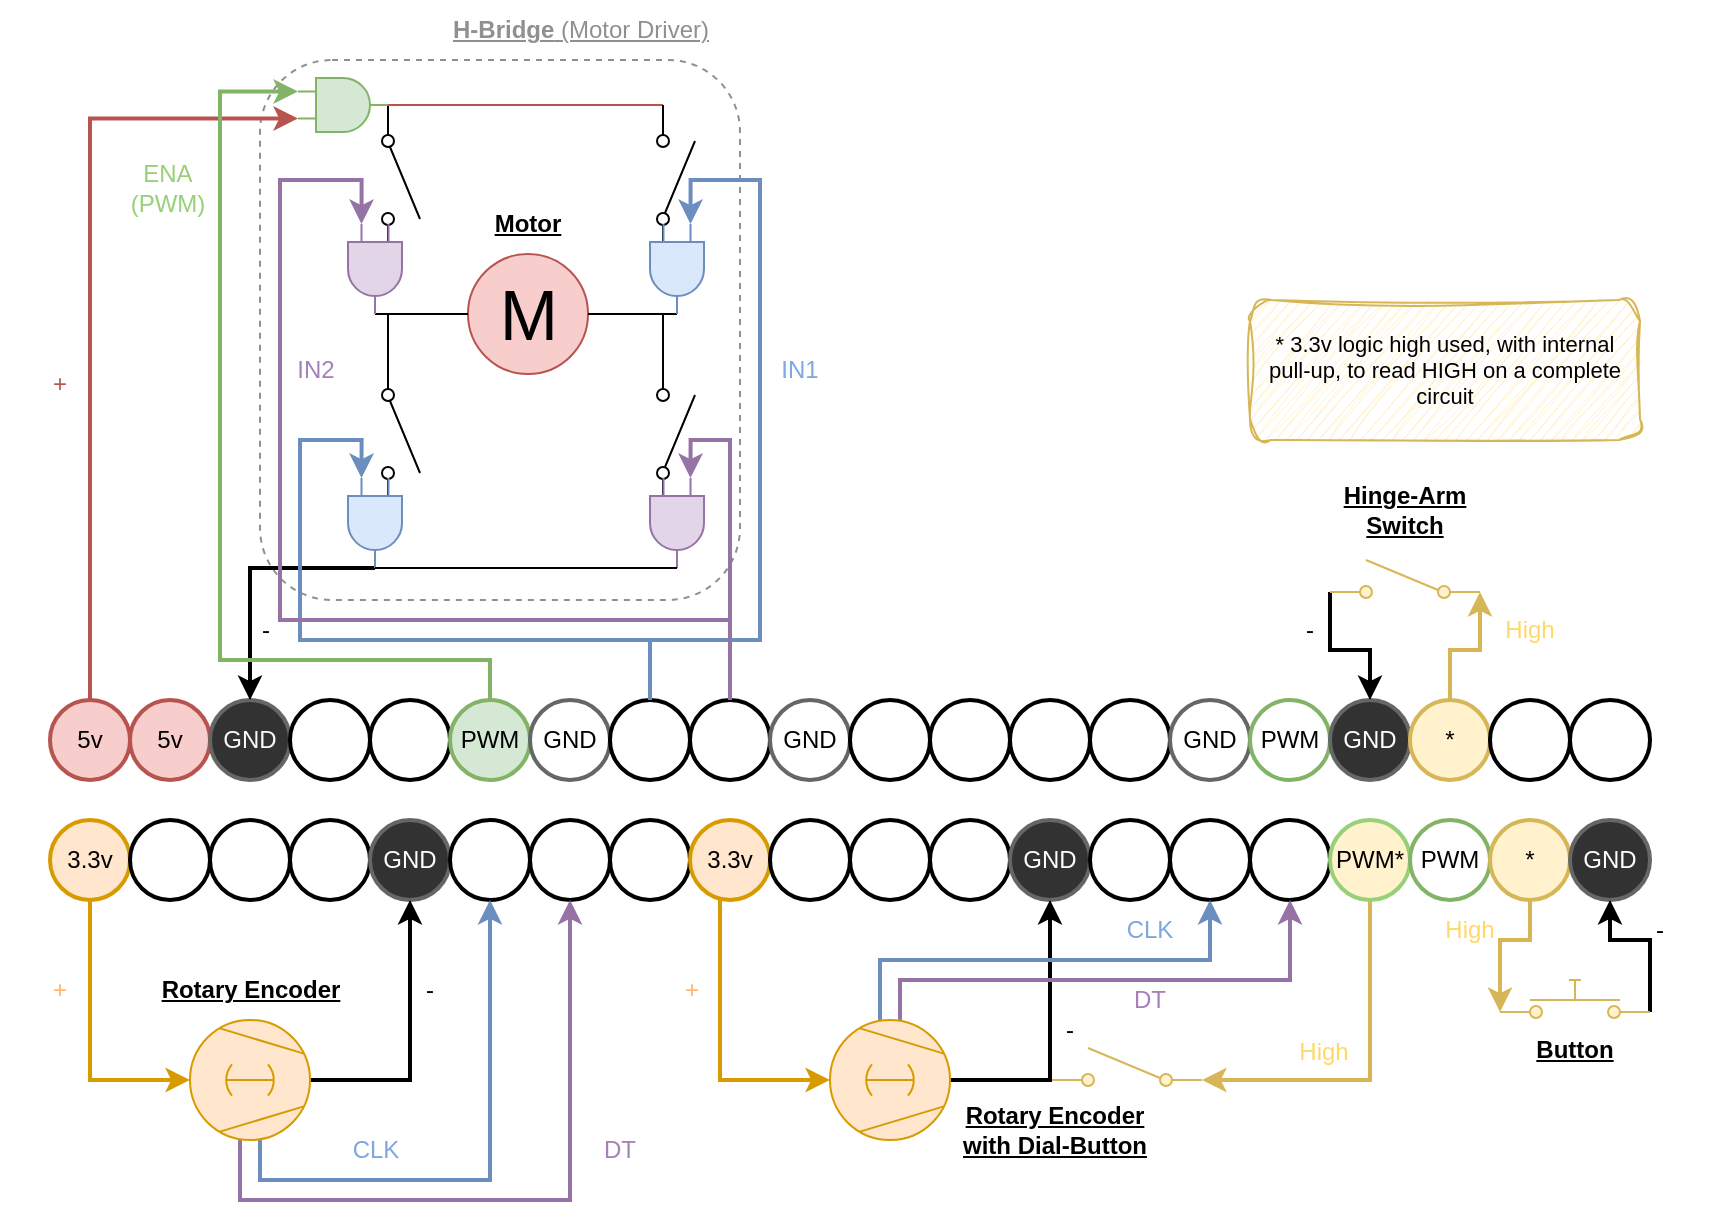 <mxfile version="26.2.14">
  <diagram name="Page-1" id="fSPhrJP2bQNqkXT_C-aF">
    <mxGraphModel dx="1678" dy="893" grid="1" gridSize="10" guides="1" tooltips="1" connect="1" arrows="1" fold="1" page="1" pageScale="1" pageWidth="850" pageHeight="1100" math="0" shadow="0">
      <root>
        <mxCell id="0" />
        <mxCell id="1" parent="0" />
        <mxCell id="KeqWKgS8gJ3fwngXlHam-51" value="" style="rounded=1;whiteSpace=wrap;html=1;fillColor=none;dashed=1;strokeColor=#909090;fontColor=#333333;" vertex="1" parent="1">
          <mxGeometry x="130" y="70" width="240" height="270" as="geometry" />
        </mxCell>
        <mxCell id="KeqWKgS8gJ3fwngXlHam-2" value="3.3v" style="ellipse;whiteSpace=wrap;html=1;aspect=fixed;fillColor=#ffe6cc;strokeColor=#d79b00;strokeWidth=2;" vertex="1" parent="1">
          <mxGeometry x="25" y="450" width="40" height="40" as="geometry" />
        </mxCell>
        <mxCell id="KeqWKgS8gJ3fwngXlHam-3" value="" style="ellipse;whiteSpace=wrap;html=1;aspect=fixed;strokeWidth=2;" vertex="1" parent="1">
          <mxGeometry x="65" y="450" width="40" height="40" as="geometry" />
        </mxCell>
        <mxCell id="KeqWKgS8gJ3fwngXlHam-4" value="" style="ellipse;whiteSpace=wrap;html=1;aspect=fixed;strokeWidth=2;" vertex="1" parent="1">
          <mxGeometry x="105" y="450" width="40" height="40" as="geometry" />
        </mxCell>
        <mxCell id="KeqWKgS8gJ3fwngXlHam-5" value="" style="ellipse;whiteSpace=wrap;html=1;aspect=fixed;strokeWidth=2;" vertex="1" parent="1">
          <mxGeometry x="145" y="450" width="40" height="40" as="geometry" />
        </mxCell>
        <mxCell id="KeqWKgS8gJ3fwngXlHam-6" value="GND" style="ellipse;whiteSpace=wrap;html=1;aspect=fixed;fillColor=#323232;fontColor=#FFFFFF;strokeColor=#666666;strokeWidth=2;" vertex="1" parent="1">
          <mxGeometry x="185" y="450" width="40" height="40" as="geometry" />
        </mxCell>
        <mxCell id="KeqWKgS8gJ3fwngXlHam-7" value="" style="ellipse;whiteSpace=wrap;html=1;aspect=fixed;strokeWidth=2;" vertex="1" parent="1">
          <mxGeometry x="225" y="450" width="40" height="40" as="geometry" />
        </mxCell>
        <mxCell id="KeqWKgS8gJ3fwngXlHam-14" value="" style="ellipse;whiteSpace=wrap;html=1;aspect=fixed;strokeWidth=2;" vertex="1" parent="1">
          <mxGeometry x="265" y="450" width="40" height="40" as="geometry" />
        </mxCell>
        <mxCell id="KeqWKgS8gJ3fwngXlHam-15" value="" style="ellipse;whiteSpace=wrap;html=1;aspect=fixed;strokeWidth=2;" vertex="1" parent="1">
          <mxGeometry x="305" y="450" width="40" height="40" as="geometry" />
        </mxCell>
        <mxCell id="KeqWKgS8gJ3fwngXlHam-16" value="3.3v" style="ellipse;whiteSpace=wrap;html=1;aspect=fixed;fillColor=#ffe6cc;strokeColor=#d79b00;strokeWidth=2;" vertex="1" parent="1">
          <mxGeometry x="345" y="450" width="40" height="40" as="geometry" />
        </mxCell>
        <mxCell id="KeqWKgS8gJ3fwngXlHam-17" value="" style="ellipse;whiteSpace=wrap;html=1;aspect=fixed;strokeWidth=2;" vertex="1" parent="1">
          <mxGeometry x="385" y="450" width="40" height="40" as="geometry" />
        </mxCell>
        <mxCell id="KeqWKgS8gJ3fwngXlHam-18" value="" style="ellipse;whiteSpace=wrap;html=1;aspect=fixed;strokeWidth=2;" vertex="1" parent="1">
          <mxGeometry x="425" y="450" width="40" height="40" as="geometry" />
        </mxCell>
        <mxCell id="KeqWKgS8gJ3fwngXlHam-19" value="" style="ellipse;whiteSpace=wrap;html=1;aspect=fixed;strokeWidth=2;" vertex="1" parent="1">
          <mxGeometry x="465" y="450" width="40" height="40" as="geometry" />
        </mxCell>
        <mxCell id="KeqWKgS8gJ3fwngXlHam-20" value="GND" style="ellipse;whiteSpace=wrap;html=1;aspect=fixed;fillColor=#323232;fontColor=#FFFFFF;strokeColor=#666666;strokeWidth=2;" vertex="1" parent="1">
          <mxGeometry x="505" y="450" width="40" height="40" as="geometry" />
        </mxCell>
        <mxCell id="KeqWKgS8gJ3fwngXlHam-21" value="" style="ellipse;whiteSpace=wrap;html=1;aspect=fixed;strokeWidth=2;" vertex="1" parent="1">
          <mxGeometry x="545" y="450" width="40" height="40" as="geometry" />
        </mxCell>
        <mxCell id="KeqWKgS8gJ3fwngXlHam-22" value="" style="ellipse;whiteSpace=wrap;html=1;aspect=fixed;strokeWidth=2;" vertex="1" parent="1">
          <mxGeometry x="585" y="450" width="40" height="40" as="geometry" />
        </mxCell>
        <mxCell id="KeqWKgS8gJ3fwngXlHam-23" value="" style="ellipse;whiteSpace=wrap;html=1;aspect=fixed;strokeWidth=2;" vertex="1" parent="1">
          <mxGeometry x="625" y="450" width="40" height="40" as="geometry" />
        </mxCell>
        <mxCell id="KeqWKgS8gJ3fwngXlHam-138" style="edgeStyle=orthogonalEdgeStyle;rounded=0;orthogonalLoop=1;jettySize=auto;html=1;entryX=1;entryY=0.8;entryDx=0;entryDy=0;fillColor=#fff2cc;strokeColor=#d6b656;strokeWidth=2;" edge="1" parent="1" source="KeqWKgS8gJ3fwngXlHam-24" target="KeqWKgS8gJ3fwngXlHam-137">
          <mxGeometry relative="1" as="geometry">
            <Array as="points">
              <mxPoint x="685" y="580" />
            </Array>
          </mxGeometry>
        </mxCell>
        <mxCell id="KeqWKgS8gJ3fwngXlHam-24" value="PWM*" style="ellipse;whiteSpace=wrap;html=1;aspect=fixed;fillColor=#fff2cc;strokeColor=#97D077;fontStyle=0;strokeWidth=2;" vertex="1" parent="1">
          <mxGeometry x="665" y="450" width="40" height="40" as="geometry" />
        </mxCell>
        <mxCell id="KeqWKgS8gJ3fwngXlHam-25" value="PWM" style="ellipse;whiteSpace=wrap;html=1;aspect=fixed;fillColor=none;strokeColor=#82b366;fontStyle=0;strokeWidth=2;" vertex="1" parent="1">
          <mxGeometry x="705" y="450" width="40" height="40" as="geometry" />
        </mxCell>
        <mxCell id="KeqWKgS8gJ3fwngXlHam-86" style="edgeStyle=orthogonalEdgeStyle;rounded=0;orthogonalLoop=1;jettySize=auto;html=1;entryX=0;entryY=0.8;entryDx=0;entryDy=0;fillColor=#fff2cc;strokeColor=#d6b656;strokeWidth=2;" edge="1" parent="1" source="KeqWKgS8gJ3fwngXlHam-26" target="KeqWKgS8gJ3fwngXlHam-85">
          <mxGeometry relative="1" as="geometry">
            <Array as="points">
              <mxPoint x="765" y="510" />
              <mxPoint x="750" y="510" />
            </Array>
          </mxGeometry>
        </mxCell>
        <mxCell id="KeqWKgS8gJ3fwngXlHam-26" value="*" style="ellipse;whiteSpace=wrap;html=1;aspect=fixed;fillColor=#fff2cc;strokeColor=#d6b656;strokeWidth=2;" vertex="1" parent="1">
          <mxGeometry x="745" y="450" width="40" height="40" as="geometry" />
        </mxCell>
        <mxCell id="KeqWKgS8gJ3fwngXlHam-27" value="GND" style="ellipse;whiteSpace=wrap;html=1;aspect=fixed;fillColor=#323232;fontColor=#FFFFFF;strokeColor=#666666;strokeWidth=2;" vertex="1" parent="1">
          <mxGeometry x="785" y="450" width="40" height="40" as="geometry" />
        </mxCell>
        <mxCell id="KeqWKgS8gJ3fwngXlHam-28" value="5v" style="ellipse;whiteSpace=wrap;html=1;aspect=fixed;fillColor=#f8cecc;strokeColor=#b85450;strokeWidth=2;" vertex="1" parent="1">
          <mxGeometry x="25" y="390" width="40" height="40" as="geometry" />
        </mxCell>
        <mxCell id="KeqWKgS8gJ3fwngXlHam-29" value="5v" style="ellipse;whiteSpace=wrap;html=1;aspect=fixed;fillColor=#f8cecc;strokeColor=#b85450;strokeWidth=2;" vertex="1" parent="1">
          <mxGeometry x="65" y="390" width="40" height="40" as="geometry" />
        </mxCell>
        <mxCell id="KeqWKgS8gJ3fwngXlHam-30" value="GND" style="ellipse;whiteSpace=wrap;html=1;aspect=fixed;fillColor=#323232;fontColor=#F9F9F9;strokeColor=#666666;strokeWidth=2;" vertex="1" parent="1">
          <mxGeometry x="105" y="390" width="40" height="40" as="geometry" />
        </mxCell>
        <mxCell id="KeqWKgS8gJ3fwngXlHam-31" value="" style="ellipse;whiteSpace=wrap;html=1;aspect=fixed;strokeWidth=2;" vertex="1" parent="1">
          <mxGeometry x="145" y="390" width="40" height="40" as="geometry" />
        </mxCell>
        <mxCell id="KeqWKgS8gJ3fwngXlHam-32" value="" style="ellipse;whiteSpace=wrap;html=1;aspect=fixed;strokeWidth=2;" vertex="1" parent="1">
          <mxGeometry x="185" y="390" width="40" height="40" as="geometry" />
        </mxCell>
        <mxCell id="KeqWKgS8gJ3fwngXlHam-33" value="PWM" style="ellipse;whiteSpace=wrap;html=1;aspect=fixed;fillColor=#d5e8d4;strokeColor=#82b366;strokeWidth=2;" vertex="1" parent="1">
          <mxGeometry x="225" y="390" width="40" height="40" as="geometry" />
        </mxCell>
        <mxCell id="KeqWKgS8gJ3fwngXlHam-34" value="GND" style="ellipse;whiteSpace=wrap;html=1;aspect=fixed;fillColor=none;fontColor=default;strokeColor=#666666;strokeWidth=2;" vertex="1" parent="1">
          <mxGeometry x="265" y="390" width="40" height="40" as="geometry" />
        </mxCell>
        <mxCell id="KeqWKgS8gJ3fwngXlHam-35" value="" style="ellipse;whiteSpace=wrap;html=1;aspect=fixed;strokeWidth=2;" vertex="1" parent="1">
          <mxGeometry x="305" y="390" width="40" height="40" as="geometry" />
        </mxCell>
        <mxCell id="KeqWKgS8gJ3fwngXlHam-36" value="" style="ellipse;whiteSpace=wrap;html=1;aspect=fixed;strokeWidth=2;" vertex="1" parent="1">
          <mxGeometry x="345" y="390" width="40" height="40" as="geometry" />
        </mxCell>
        <mxCell id="KeqWKgS8gJ3fwngXlHam-37" value="GND" style="ellipse;whiteSpace=wrap;html=1;aspect=fixed;fillColor=none;fontColor=default;strokeColor=#666666;strokeWidth=2;" vertex="1" parent="1">
          <mxGeometry x="385" y="390" width="40" height="40" as="geometry" />
        </mxCell>
        <mxCell id="KeqWKgS8gJ3fwngXlHam-38" value="" style="ellipse;whiteSpace=wrap;html=1;aspect=fixed;strokeWidth=2;" vertex="1" parent="1">
          <mxGeometry x="425" y="390" width="40" height="40" as="geometry" />
        </mxCell>
        <mxCell id="KeqWKgS8gJ3fwngXlHam-39" value="" style="ellipse;whiteSpace=wrap;html=1;aspect=fixed;strokeWidth=2;" vertex="1" parent="1">
          <mxGeometry x="465" y="390" width="40" height="40" as="geometry" />
        </mxCell>
        <mxCell id="KeqWKgS8gJ3fwngXlHam-40" value="" style="ellipse;whiteSpace=wrap;html=1;aspect=fixed;strokeWidth=2;" vertex="1" parent="1">
          <mxGeometry x="505" y="390" width="40" height="40" as="geometry" />
        </mxCell>
        <mxCell id="KeqWKgS8gJ3fwngXlHam-41" value="" style="ellipse;whiteSpace=wrap;html=1;aspect=fixed;strokeWidth=2;" vertex="1" parent="1">
          <mxGeometry x="545" y="390" width="40" height="40" as="geometry" />
        </mxCell>
        <mxCell id="KeqWKgS8gJ3fwngXlHam-42" value="GND" style="ellipse;whiteSpace=wrap;html=1;aspect=fixed;fillColor=none;fontColor=default;strokeColor=#666666;strokeWidth=2;" vertex="1" parent="1">
          <mxGeometry x="585" y="390" width="40" height="40" as="geometry" />
        </mxCell>
        <mxCell id="KeqWKgS8gJ3fwngXlHam-43" value="PWM" style="ellipse;whiteSpace=wrap;html=1;aspect=fixed;fillColor=none;strokeColor=#82b366;fontStyle=0;strokeWidth=2;" vertex="1" parent="1">
          <mxGeometry x="625" y="390" width="40" height="40" as="geometry" />
        </mxCell>
        <mxCell id="KeqWKgS8gJ3fwngXlHam-44" value="GND" style="ellipse;whiteSpace=wrap;html=1;aspect=fixed;fillColor=#323232;fontColor=#FFFFFF;strokeColor=#666666;strokeWidth=2;" vertex="1" parent="1">
          <mxGeometry x="665" y="390" width="40" height="40" as="geometry" />
        </mxCell>
        <mxCell id="KeqWKgS8gJ3fwngXlHam-90" style="edgeStyle=orthogonalEdgeStyle;rounded=0;orthogonalLoop=1;jettySize=auto;html=1;entryX=1;entryY=0.8;entryDx=0;entryDy=0;fillColor=#fff2cc;strokeColor=#d6b656;strokeWidth=2;" edge="1" parent="1" source="KeqWKgS8gJ3fwngXlHam-45" target="KeqWKgS8gJ3fwngXlHam-89">
          <mxGeometry relative="1" as="geometry">
            <Array as="points">
              <mxPoint x="725" y="365" />
              <mxPoint x="740" y="365" />
            </Array>
          </mxGeometry>
        </mxCell>
        <mxCell id="KeqWKgS8gJ3fwngXlHam-45" value="*" style="ellipse;whiteSpace=wrap;html=1;aspect=fixed;fillColor=#fff2cc;strokeColor=#d6b656;strokeWidth=2;" vertex="1" parent="1">
          <mxGeometry x="705" y="390" width="40" height="40" as="geometry" />
        </mxCell>
        <mxCell id="KeqWKgS8gJ3fwngXlHam-46" value="" style="ellipse;whiteSpace=wrap;html=1;aspect=fixed;strokeWidth=2;" vertex="1" parent="1">
          <mxGeometry x="745" y="390" width="40" height="40" as="geometry" />
        </mxCell>
        <mxCell id="KeqWKgS8gJ3fwngXlHam-47" value="" style="ellipse;whiteSpace=wrap;html=1;aspect=fixed;strokeWidth=2;" vertex="1" parent="1">
          <mxGeometry x="785" y="390" width="40" height="40" as="geometry" />
        </mxCell>
        <mxCell id="KeqWKgS8gJ3fwngXlHam-48" value="M" style="verticalLabelPosition=middle;shadow=0;dashed=0;align=center;html=1;verticalAlign=middle;strokeWidth=1;shape=ellipse;aspect=fixed;fontSize=35;fillColor=#f8cecc;strokeColor=#b85450;" vertex="1" parent="1">
          <mxGeometry x="234" y="167" width="60" height="60" as="geometry" />
        </mxCell>
        <mxCell id="KeqWKgS8gJ3fwngXlHam-93" style="edgeStyle=orthogonalEdgeStyle;rounded=0;orthogonalLoop=1;jettySize=auto;html=1;entryX=0.5;entryY=1;entryDx=0;entryDy=0;strokeWidth=2;" edge="1" parent="1" source="KeqWKgS8gJ3fwngXlHam-49" target="KeqWKgS8gJ3fwngXlHam-6">
          <mxGeometry relative="1" as="geometry">
            <Array as="points">
              <mxPoint x="205" y="580" />
            </Array>
          </mxGeometry>
        </mxCell>
        <mxCell id="KeqWKgS8gJ3fwngXlHam-103" style="edgeStyle=orthogonalEdgeStyle;rounded=0;orthogonalLoop=1;jettySize=auto;html=1;entryX=0.5;entryY=1;entryDx=0;entryDy=0;strokeWidth=2;fillColor=#dae8fc;strokeColor=#6c8ebf;" edge="1" parent="1" source="KeqWKgS8gJ3fwngXlHam-49" target="KeqWKgS8gJ3fwngXlHam-7">
          <mxGeometry relative="1" as="geometry">
            <Array as="points">
              <mxPoint x="130" y="630" />
              <mxPoint x="245" y="630" />
            </Array>
          </mxGeometry>
        </mxCell>
        <mxCell id="KeqWKgS8gJ3fwngXlHam-104" style="edgeStyle=orthogonalEdgeStyle;rounded=0;orthogonalLoop=1;jettySize=auto;html=1;entryX=0.5;entryY=1;entryDx=0;entryDy=0;strokeWidth=2;fillColor=#e1d5e7;strokeColor=#9673a6;" edge="1" parent="1" source="KeqWKgS8gJ3fwngXlHam-49" target="KeqWKgS8gJ3fwngXlHam-14">
          <mxGeometry relative="1" as="geometry">
            <Array as="points">
              <mxPoint x="120" y="640" />
              <mxPoint x="285" y="640" />
            </Array>
          </mxGeometry>
        </mxCell>
        <mxCell id="KeqWKgS8gJ3fwngXlHam-49" value="" style="shape=mxgraph.pid.compressors_-_iso.compressor_(rotary);html=1;pointerEvents=1;align=center;verticalLabelPosition=bottom;verticalAlign=top;dashed=0;aspect=fixed;fillColor=#ffe6cc;strokeColor=#d79b00;" vertex="1" parent="1">
          <mxGeometry x="95" y="550" width="60" height="60" as="geometry" />
        </mxCell>
        <mxCell id="KeqWKgS8gJ3fwngXlHam-95" style="edgeStyle=orthogonalEdgeStyle;rounded=0;orthogonalLoop=1;jettySize=auto;html=1;entryX=0.5;entryY=1;entryDx=0;entryDy=0;strokeWidth=2;" edge="1" parent="1" source="KeqWKgS8gJ3fwngXlHam-50" target="KeqWKgS8gJ3fwngXlHam-20">
          <mxGeometry relative="1" as="geometry" />
        </mxCell>
        <mxCell id="KeqWKgS8gJ3fwngXlHam-101" style="edgeStyle=orthogonalEdgeStyle;rounded=0;orthogonalLoop=1;jettySize=auto;html=1;entryX=0.5;entryY=1;entryDx=0;entryDy=0;strokeWidth=2;fillColor=#e1d5e7;strokeColor=#9673a6;" edge="1" parent="1" source="KeqWKgS8gJ3fwngXlHam-50" target="KeqWKgS8gJ3fwngXlHam-23">
          <mxGeometry relative="1" as="geometry">
            <Array as="points">
              <mxPoint x="450" y="530" />
              <mxPoint x="645" y="530" />
            </Array>
          </mxGeometry>
        </mxCell>
        <mxCell id="KeqWKgS8gJ3fwngXlHam-102" style="edgeStyle=orthogonalEdgeStyle;rounded=0;orthogonalLoop=1;jettySize=auto;html=1;entryX=0.5;entryY=1;entryDx=0;entryDy=0;strokeWidth=2;fillColor=#dae8fc;strokeColor=#6c8ebf;" edge="1" parent="1" source="KeqWKgS8gJ3fwngXlHam-50" target="KeqWKgS8gJ3fwngXlHam-22">
          <mxGeometry relative="1" as="geometry">
            <Array as="points">
              <mxPoint x="440" y="520" />
              <mxPoint x="605" y="520" />
            </Array>
          </mxGeometry>
        </mxCell>
        <mxCell id="KeqWKgS8gJ3fwngXlHam-50" value="" style="shape=mxgraph.pid.compressors_-_iso.compressor_(rotary);html=1;pointerEvents=1;align=center;verticalLabelPosition=bottom;verticalAlign=top;dashed=0;aspect=fixed;fillColor=#ffe6cc;strokeColor=#d79b00;" vertex="1" parent="1">
          <mxGeometry x="415" y="550" width="60" height="60" as="geometry" />
        </mxCell>
        <mxCell id="KeqWKgS8gJ3fwngXlHam-52" value="" style="html=1;shape=mxgraph.electrical.electro-mechanical.singleSwitch;aspect=fixed;elSwitchState=off;rotation=90;" vertex="1" parent="1">
          <mxGeometry x="162.5" y="120" width="75" height="20" as="geometry" />
        </mxCell>
        <mxCell id="KeqWKgS8gJ3fwngXlHam-53" value="" style="html=1;shape=mxgraph.electrical.electro-mechanical.singleSwitch;aspect=fixed;elSwitchState=off;rotation=90;" vertex="1" parent="1">
          <mxGeometry x="162.5" y="247" width="75" height="20" as="geometry" />
        </mxCell>
        <mxCell id="KeqWKgS8gJ3fwngXlHam-68" style="rounded=0;orthogonalLoop=1;jettySize=auto;html=1;exitX=0;exitY=0.8;exitDx=0;exitDy=0;entryX=0;entryY=0.8;entryDx=0;entryDy=0;endArrow=none;startFill=0;fillColor=#f8cecc;strokeColor=#b85450;" edge="1" parent="1" source="KeqWKgS8gJ3fwngXlHam-56" target="KeqWKgS8gJ3fwngXlHam-52">
          <mxGeometry relative="1" as="geometry" />
        </mxCell>
        <mxCell id="KeqWKgS8gJ3fwngXlHam-56" value="" style="html=1;shape=mxgraph.electrical.electro-mechanical.singleSwitch;aspect=fixed;elSwitchState=off;rotation=90;flipH=1;" vertex="1" parent="1">
          <mxGeometry x="300" y="120" width="75" height="20" as="geometry" />
        </mxCell>
        <mxCell id="KeqWKgS8gJ3fwngXlHam-57" value="" style="html=1;shape=mxgraph.electrical.electro-mechanical.singleSwitch;aspect=fixed;elSwitchState=off;rotation=90;flipH=1;" vertex="1" parent="1">
          <mxGeometry x="300" y="247" width="75" height="20" as="geometry" />
        </mxCell>
        <mxCell id="KeqWKgS8gJ3fwngXlHam-69" style="rounded=0;orthogonalLoop=1;jettySize=auto;html=1;exitX=1;exitY=0.5;exitDx=0;exitDy=0;exitPerimeter=0;entryX=0;entryY=0.5;entryDx=0;entryDy=0;endArrow=none;startFill=0;" edge="1" parent="1" source="KeqWKgS8gJ3fwngXlHam-62" target="KeqWKgS8gJ3fwngXlHam-48">
          <mxGeometry relative="1" as="geometry" />
        </mxCell>
        <mxCell id="KeqWKgS8gJ3fwngXlHam-71" style="edgeStyle=orthogonalEdgeStyle;rounded=0;orthogonalLoop=1;jettySize=auto;html=1;exitX=1;exitY=0.5;exitDx=0;exitDy=0;exitPerimeter=0;entryX=0;entryY=0.8;entryDx=0;entryDy=0;endArrow=none;startFill=0;" edge="1" parent="1" source="KeqWKgS8gJ3fwngXlHam-62" target="KeqWKgS8gJ3fwngXlHam-53">
          <mxGeometry relative="1" as="geometry" />
        </mxCell>
        <mxCell id="KeqWKgS8gJ3fwngXlHam-62" value="" style="verticalLabelPosition=bottom;shadow=0;dashed=0;align=center;html=1;verticalAlign=top;shape=mxgraph.electrical.logic_gates.logic_gate;operation=and;rotation=90;aspect=fixed;fillColor=#e1d5e7;strokeColor=#9673a6;" vertex="1" parent="1">
          <mxGeometry x="165" y="161" width="45" height="27" as="geometry" />
        </mxCell>
        <mxCell id="KeqWKgS8gJ3fwngXlHam-124" style="edgeStyle=orthogonalEdgeStyle;rounded=0;orthogonalLoop=1;jettySize=auto;html=1;exitX=1;exitY=0.5;exitDx=0;exitDy=0;exitPerimeter=0;entryX=0.5;entryY=0;entryDx=0;entryDy=0;strokeWidth=2;" edge="1" parent="1" source="KeqWKgS8gJ3fwngXlHam-63" target="KeqWKgS8gJ3fwngXlHam-30">
          <mxGeometry relative="1" as="geometry">
            <Array as="points">
              <mxPoint x="125" y="324" />
            </Array>
          </mxGeometry>
        </mxCell>
        <mxCell id="KeqWKgS8gJ3fwngXlHam-63" value="" style="verticalLabelPosition=bottom;shadow=0;dashed=0;align=center;html=1;verticalAlign=top;shape=mxgraph.electrical.logic_gates.logic_gate;operation=and;rotation=90;aspect=fixed;fillColor=#dae8fc;strokeColor=#6c8ebf;" vertex="1" parent="1">
          <mxGeometry x="165" y="288" width="45" height="27" as="geometry" />
        </mxCell>
        <mxCell id="KeqWKgS8gJ3fwngXlHam-70" style="rounded=0;orthogonalLoop=1;jettySize=auto;html=1;exitX=1;exitY=0.5;exitDx=0;exitDy=0;exitPerimeter=0;entryX=1;entryY=0.5;entryDx=0;entryDy=0;endArrow=none;startFill=0;" edge="1" parent="1" source="KeqWKgS8gJ3fwngXlHam-65" target="KeqWKgS8gJ3fwngXlHam-48">
          <mxGeometry relative="1" as="geometry" />
        </mxCell>
        <mxCell id="KeqWKgS8gJ3fwngXlHam-72" style="edgeStyle=orthogonalEdgeStyle;rounded=0;orthogonalLoop=1;jettySize=auto;html=1;exitX=1;exitY=0.5;exitDx=0;exitDy=0;exitPerimeter=0;entryX=0;entryY=0.8;entryDx=0;entryDy=0;endArrow=none;startFill=0;" edge="1" parent="1" source="KeqWKgS8gJ3fwngXlHam-65" target="KeqWKgS8gJ3fwngXlHam-57">
          <mxGeometry relative="1" as="geometry" />
        </mxCell>
        <mxCell id="KeqWKgS8gJ3fwngXlHam-65" value="" style="verticalLabelPosition=bottom;shadow=0;dashed=0;align=center;html=1;verticalAlign=top;shape=mxgraph.electrical.logic_gates.logic_gate;operation=and;rotation=90;aspect=fixed;fillColor=#dae8fc;strokeColor=#6c8ebf;" vertex="1" parent="1">
          <mxGeometry x="316" y="161" width="45" height="27" as="geometry" />
        </mxCell>
        <mxCell id="KeqWKgS8gJ3fwngXlHam-66" value="" style="verticalLabelPosition=bottom;shadow=0;dashed=0;align=center;html=1;verticalAlign=top;shape=mxgraph.electrical.logic_gates.logic_gate;operation=and;rotation=90;aspect=fixed;fillColor=#e1d5e7;strokeColor=#9673a6;" vertex="1" parent="1">
          <mxGeometry x="316" y="288" width="45" height="27" as="geometry" />
        </mxCell>
        <mxCell id="KeqWKgS8gJ3fwngXlHam-67" style="rounded=0;orthogonalLoop=1;jettySize=auto;html=1;exitX=1;exitY=0.5;exitDx=0;exitDy=0;exitPerimeter=0;entryX=1;entryY=0.5;entryDx=0;entryDy=0;entryPerimeter=0;endArrow=none;startFill=0;" edge="1" parent="1" source="KeqWKgS8gJ3fwngXlHam-63" target="KeqWKgS8gJ3fwngXlHam-66">
          <mxGeometry relative="1" as="geometry" />
        </mxCell>
        <mxCell id="KeqWKgS8gJ3fwngXlHam-77" style="edgeStyle=orthogonalEdgeStyle;rounded=0;orthogonalLoop=1;jettySize=auto;html=1;entryX=0;entryY=0.25;entryDx=0;entryDy=0;entryPerimeter=0;fillColor=#e1d5e7;strokeColor=#9673a6;strokeWidth=2;" edge="1" parent="1" source="KeqWKgS8gJ3fwngXlHam-36" target="KeqWKgS8gJ3fwngXlHam-66">
          <mxGeometry relative="1" as="geometry">
            <Array as="points">
              <mxPoint x="365" y="260" />
              <mxPoint x="345" y="260" />
            </Array>
          </mxGeometry>
        </mxCell>
        <mxCell id="KeqWKgS8gJ3fwngXlHam-78" style="edgeStyle=orthogonalEdgeStyle;rounded=0;orthogonalLoop=1;jettySize=auto;html=1;entryX=0;entryY=0.75;entryDx=0;entryDy=0;entryPerimeter=0;fillColor=#dae8fc;strokeColor=#6c8ebf;strokeWidth=2;" edge="1" parent="1" source="KeqWKgS8gJ3fwngXlHam-35" target="KeqWKgS8gJ3fwngXlHam-63">
          <mxGeometry relative="1" as="geometry">
            <Array as="points">
              <mxPoint x="325" y="360" />
              <mxPoint x="150" y="360" />
              <mxPoint x="150" y="260" />
              <mxPoint x="181" y="260" />
            </Array>
          </mxGeometry>
        </mxCell>
        <mxCell id="KeqWKgS8gJ3fwngXlHam-79" style="edgeStyle=orthogonalEdgeStyle;rounded=0;orthogonalLoop=1;jettySize=auto;html=1;entryX=0;entryY=0.25;entryDx=0;entryDy=0;entryPerimeter=0;fillColor=#dae8fc;strokeColor=#6c8ebf;strokeWidth=2;" edge="1" parent="1" source="KeqWKgS8gJ3fwngXlHam-35" target="KeqWKgS8gJ3fwngXlHam-65">
          <mxGeometry relative="1" as="geometry">
            <Array as="points">
              <mxPoint x="325" y="360" />
              <mxPoint x="380" y="360" />
              <mxPoint x="380" y="130" />
              <mxPoint x="345" y="130" />
            </Array>
          </mxGeometry>
        </mxCell>
        <mxCell id="KeqWKgS8gJ3fwngXlHam-80" style="edgeStyle=orthogonalEdgeStyle;rounded=0;orthogonalLoop=1;jettySize=auto;html=1;entryX=0;entryY=0.75;entryDx=0;entryDy=0;entryPerimeter=0;fillColor=#e1d5e7;strokeColor=#9673a6;strokeWidth=2;" edge="1" parent="1" source="KeqWKgS8gJ3fwngXlHam-36" target="KeqWKgS8gJ3fwngXlHam-62">
          <mxGeometry relative="1" as="geometry">
            <Array as="points">
              <mxPoint x="365" y="350" />
              <mxPoint x="140" y="350" />
              <mxPoint x="140" y="130" />
              <mxPoint x="181" y="130" />
            </Array>
          </mxGeometry>
        </mxCell>
        <mxCell id="KeqWKgS8gJ3fwngXlHam-82" value="" style="verticalLabelPosition=bottom;shadow=0;dashed=0;align=center;html=1;verticalAlign=top;shape=mxgraph.electrical.logic_gates.logic_gate;operation=and;rotation=0;aspect=fixed;fillColor=#d5e8d4;strokeColor=#82b366;" vertex="1" parent="1">
          <mxGeometry x="149" y="79" width="45" height="27" as="geometry" />
        </mxCell>
        <mxCell id="KeqWKgS8gJ3fwngXlHam-83" style="edgeStyle=orthogonalEdgeStyle;rounded=0;orthogonalLoop=1;jettySize=auto;html=1;entryX=0;entryY=0.75;entryDx=0;entryDy=0;entryPerimeter=0;fillColor=#f8cecc;strokeColor=#b85450;strokeWidth=2;" edge="1" parent="1" source="KeqWKgS8gJ3fwngXlHam-28" target="KeqWKgS8gJ3fwngXlHam-82">
          <mxGeometry relative="1" as="geometry">
            <Array as="points">
              <mxPoint x="45" y="99" />
            </Array>
          </mxGeometry>
        </mxCell>
        <mxCell id="KeqWKgS8gJ3fwngXlHam-84" style="edgeStyle=orthogonalEdgeStyle;rounded=0;orthogonalLoop=1;jettySize=auto;html=1;entryX=0;entryY=0.25;entryDx=0;entryDy=0;entryPerimeter=0;fillColor=#d5e8d4;strokeColor=#82b366;strokeWidth=2;" edge="1" parent="1" source="KeqWKgS8gJ3fwngXlHam-33" target="KeqWKgS8gJ3fwngXlHam-82">
          <mxGeometry relative="1" as="geometry">
            <Array as="points">
              <mxPoint x="245" y="370" />
              <mxPoint x="110" y="370" />
              <mxPoint x="110" y="86" />
            </Array>
          </mxGeometry>
        </mxCell>
        <mxCell id="KeqWKgS8gJ3fwngXlHam-88" style="edgeStyle=orthogonalEdgeStyle;rounded=0;orthogonalLoop=1;jettySize=auto;html=1;exitX=1;exitY=0.8;exitDx=0;exitDy=0;entryX=0.5;entryY=1;entryDx=0;entryDy=0;strokeWidth=2;" edge="1" parent="1" source="KeqWKgS8gJ3fwngXlHam-85" target="KeqWKgS8gJ3fwngXlHam-27">
          <mxGeometry relative="1" as="geometry">
            <Array as="points">
              <mxPoint x="825" y="510" />
              <mxPoint x="805" y="510" />
            </Array>
          </mxGeometry>
        </mxCell>
        <mxCell id="KeqWKgS8gJ3fwngXlHam-85" value="" style="html=1;shape=mxgraph.electrical.electro-mechanical.pushbutton;aspect=fixed;elSwitchState=off;fillColor=#fff2cc;strokeColor=#d6b656;" vertex="1" parent="1">
          <mxGeometry x="750" y="530" width="75" height="20" as="geometry" />
        </mxCell>
        <mxCell id="KeqWKgS8gJ3fwngXlHam-91" style="edgeStyle=orthogonalEdgeStyle;rounded=0;orthogonalLoop=1;jettySize=auto;html=1;exitX=0;exitY=0.8;exitDx=0;exitDy=0;entryX=0.5;entryY=0;entryDx=0;entryDy=0;strokeWidth=2;" edge="1" parent="1" source="KeqWKgS8gJ3fwngXlHam-89" target="KeqWKgS8gJ3fwngXlHam-44">
          <mxGeometry relative="1" as="geometry">
            <Array as="points">
              <mxPoint x="665" y="365" />
              <mxPoint x="685" y="365" />
            </Array>
          </mxGeometry>
        </mxCell>
        <mxCell id="KeqWKgS8gJ3fwngXlHam-89" value="" style="html=1;shape=mxgraph.electrical.electro-mechanical.singleSwitch;aspect=fixed;elSwitchState=off;flipH=1;fillColor=#fff2cc;strokeColor=#d6b656;" vertex="1" parent="1">
          <mxGeometry x="665" y="320" width="75" height="20" as="geometry" />
        </mxCell>
        <mxCell id="KeqWKgS8gJ3fwngXlHam-92" style="edgeStyle=orthogonalEdgeStyle;rounded=0;orthogonalLoop=1;jettySize=auto;html=1;entryX=0;entryY=0.5;entryDx=0;entryDy=0;entryPerimeter=0;fillColor=#ffe6cc;strokeColor=#d79b00;strokeWidth=2;" edge="1" parent="1" source="KeqWKgS8gJ3fwngXlHam-2" target="KeqWKgS8gJ3fwngXlHam-49">
          <mxGeometry relative="1" as="geometry">
            <Array as="points">
              <mxPoint x="45" y="580" />
            </Array>
          </mxGeometry>
        </mxCell>
        <mxCell id="KeqWKgS8gJ3fwngXlHam-94" style="edgeStyle=orthogonalEdgeStyle;rounded=0;orthogonalLoop=1;jettySize=auto;html=1;entryX=0;entryY=0.5;entryDx=0;entryDy=0;entryPerimeter=0;fillColor=#ffe6cc;strokeColor=#d79b00;strokeWidth=2;" edge="1" parent="1" source="KeqWKgS8gJ3fwngXlHam-16" target="KeqWKgS8gJ3fwngXlHam-50">
          <mxGeometry relative="1" as="geometry">
            <Array as="points">
              <mxPoint x="360" y="580" />
            </Array>
          </mxGeometry>
        </mxCell>
        <mxCell id="KeqWKgS8gJ3fwngXlHam-105" value="Motor" style="text;html=1;align=center;verticalAlign=middle;whiteSpace=wrap;rounded=0;fontStyle=5" vertex="1" parent="1">
          <mxGeometry x="234" y="137" width="60" height="30" as="geometry" />
        </mxCell>
        <mxCell id="KeqWKgS8gJ3fwngXlHam-106" value="&lt;u&gt;H-Bridge&lt;/u&gt;&lt;span style=&quot;font-weight: normal;&quot;&gt; &lt;/span&gt;&lt;span style=&quot;font-weight: normal;&quot;&gt;&lt;/span&gt;&lt;span style=&quot;font-weight: normal;&quot;&gt;(Motor Driver)&lt;/span&gt;" style="text;html=1;align=center;verticalAlign=middle;whiteSpace=wrap;rounded=0;fontStyle=5;fontColor=#909090;" vertex="1" parent="1">
          <mxGeometry x="218" y="40" width="145" height="30" as="geometry" />
        </mxCell>
        <mxCell id="KeqWKgS8gJ3fwngXlHam-107" value="Hinge-Arm Switch" style="text;html=1;align=center;verticalAlign=middle;whiteSpace=wrap;rounded=0;fontStyle=5" vertex="1" parent="1">
          <mxGeometry x="656.25" y="280" width="92.5" height="30" as="geometry" />
        </mxCell>
        <mxCell id="KeqWKgS8gJ3fwngXlHam-109" value="Button" style="text;html=1;align=center;verticalAlign=middle;whiteSpace=wrap;rounded=0;fontStyle=5" vertex="1" parent="1">
          <mxGeometry x="741.25" y="550" width="92.5" height="30" as="geometry" />
        </mxCell>
        <mxCell id="KeqWKgS8gJ3fwngXlHam-110" value="Rotary Encoder with Dial-Button" style="text;html=1;align=center;verticalAlign=middle;whiteSpace=wrap;rounded=0;fontStyle=5" vertex="1" parent="1">
          <mxGeometry x="475" y="590" width="105" height="30" as="geometry" />
        </mxCell>
        <mxCell id="KeqWKgS8gJ3fwngXlHam-111" value="Rotary Encoder" style="text;html=1;align=center;verticalAlign=middle;whiteSpace=wrap;rounded=0;fontStyle=5" vertex="1" parent="1">
          <mxGeometry x="78.75" y="520" width="92.5" height="30" as="geometry" />
        </mxCell>
        <mxCell id="KeqWKgS8gJ3fwngXlHam-112" value="+" style="text;html=1;align=center;verticalAlign=middle;whiteSpace=wrap;rounded=0;fontColor=#B85450;" vertex="1" parent="1">
          <mxGeometry y="217" width="60" height="30" as="geometry" />
        </mxCell>
        <mxCell id="KeqWKgS8gJ3fwngXlHam-113" value="+" style="text;html=1;align=center;verticalAlign=middle;whiteSpace=wrap;rounded=0;fontColor=#FFB570;" vertex="1" parent="1">
          <mxGeometry y="520" width="60" height="30" as="geometry" />
        </mxCell>
        <mxCell id="KeqWKgS8gJ3fwngXlHam-114" value="+" style="text;html=1;align=center;verticalAlign=middle;whiteSpace=wrap;rounded=0;fontColor=#FFB570;" vertex="1" parent="1">
          <mxGeometry x="316" y="520" width="60" height="30" as="geometry" />
        </mxCell>
        <mxCell id="KeqWKgS8gJ3fwngXlHam-115" value="-" style="text;html=1;align=center;verticalAlign=middle;whiteSpace=wrap;rounded=0;fontColor=#000000;" vertex="1" parent="1">
          <mxGeometry x="185" y="520" width="60" height="30" as="geometry" />
        </mxCell>
        <mxCell id="KeqWKgS8gJ3fwngXlHam-116" value="-" style="text;html=1;align=center;verticalAlign=middle;whiteSpace=wrap;rounded=0;fontColor=#000000;" vertex="1" parent="1">
          <mxGeometry x="505" y="540" width="60" height="30" as="geometry" />
        </mxCell>
        <mxCell id="KeqWKgS8gJ3fwngXlHam-117" value="-" style="text;html=1;align=center;verticalAlign=middle;whiteSpace=wrap;rounded=0;fontColor=#000000;" vertex="1" parent="1">
          <mxGeometry x="800" y="490" width="60" height="30" as="geometry" />
        </mxCell>
        <mxCell id="KeqWKgS8gJ3fwngXlHam-119" value="-" style="text;html=1;align=center;verticalAlign=middle;whiteSpace=wrap;rounded=0;fontColor=#000000;" vertex="1" parent="1">
          <mxGeometry x="625" y="340" width="60" height="30" as="geometry" />
        </mxCell>
        <mxCell id="KeqWKgS8gJ3fwngXlHam-121" value="-" style="text;html=1;align=center;verticalAlign=middle;whiteSpace=wrap;rounded=0;fontColor=#000000;" vertex="1" parent="1">
          <mxGeometry x="102.5" y="340" width="60" height="30" as="geometry" />
        </mxCell>
        <mxCell id="KeqWKgS8gJ3fwngXlHam-125" value="IN1" style="text;html=1;align=center;verticalAlign=middle;whiteSpace=wrap;rounded=0;fontColor=#7EA6E0;" vertex="1" parent="1">
          <mxGeometry x="370" y="210" width="60" height="30" as="geometry" />
        </mxCell>
        <mxCell id="KeqWKgS8gJ3fwngXlHam-127" value="&lt;div&gt;ENA&lt;/div&gt;&lt;div&gt;(PWM)&lt;/div&gt;" style="text;html=1;align=center;verticalAlign=middle;whiteSpace=wrap;rounded=0;fontColor=#97D077;" vertex="1" parent="1">
          <mxGeometry x="54" y="119" width="60" height="30" as="geometry" />
        </mxCell>
        <mxCell id="KeqWKgS8gJ3fwngXlHam-129" value="IN2" style="text;html=1;align=center;verticalAlign=middle;whiteSpace=wrap;rounded=0;fontColor=#A680B8;" vertex="1" parent="1">
          <mxGeometry x="128" y="210" width="60" height="30" as="geometry" />
        </mxCell>
        <mxCell id="KeqWKgS8gJ3fwngXlHam-130" value="CLK" style="text;html=1;align=center;verticalAlign=middle;whiteSpace=wrap;rounded=0;fontColor=#7EA6E0;" vertex="1" parent="1">
          <mxGeometry x="158" y="600" width="60" height="30" as="geometry" />
        </mxCell>
        <mxCell id="KeqWKgS8gJ3fwngXlHam-131" value="DT" style="text;html=1;align=center;verticalAlign=middle;whiteSpace=wrap;rounded=0;fontColor=#A680B8;" vertex="1" parent="1">
          <mxGeometry x="280" y="600" width="60" height="30" as="geometry" />
        </mxCell>
        <mxCell id="KeqWKgS8gJ3fwngXlHam-132" value="CLK" style="text;html=1;align=center;verticalAlign=middle;whiteSpace=wrap;rounded=0;fontColor=#7EA6E0;" vertex="1" parent="1">
          <mxGeometry x="545" y="490" width="60" height="30" as="geometry" />
        </mxCell>
        <mxCell id="KeqWKgS8gJ3fwngXlHam-133" value="DT" style="text;html=1;align=center;verticalAlign=middle;whiteSpace=wrap;rounded=0;fontColor=#A680B8;" vertex="1" parent="1">
          <mxGeometry x="545" y="525" width="60" height="30" as="geometry" />
        </mxCell>
        <mxCell id="KeqWKgS8gJ3fwngXlHam-134" value="High" style="text;html=1;align=center;verticalAlign=middle;whiteSpace=wrap;rounded=0;fontColor=#FFD966;" vertex="1" parent="1">
          <mxGeometry x="735" y="340" width="60" height="30" as="geometry" />
        </mxCell>
        <mxCell id="KeqWKgS8gJ3fwngXlHam-135" value="High" style="text;html=1;align=center;verticalAlign=middle;whiteSpace=wrap;rounded=0;fontColor=#FFD966;" vertex="1" parent="1">
          <mxGeometry x="705" y="490" width="60" height="30" as="geometry" />
        </mxCell>
        <mxCell id="KeqWKgS8gJ3fwngXlHam-136" value="* 3.3v logic high used, with internal pull-up, to read HIGH on a complete circuit" style="rounded=1;whiteSpace=wrap;html=1;sketch=1;curveFitting=1;jiggle=2;fontSize=11;fillColor=#fff2cc;strokeColor=#d6b656;" vertex="1" parent="1">
          <mxGeometry x="625" y="190" width="195" height="70" as="geometry" />
        </mxCell>
        <mxCell id="KeqWKgS8gJ3fwngXlHam-137" value="" style="html=1;shape=mxgraph.electrical.electro-mechanical.singleSwitch;aspect=fixed;elSwitchState=off;flipH=1;fillColor=#fff2cc;strokeColor=#d6b656;" vertex="1" parent="1">
          <mxGeometry x="526" y="564" width="75" height="20" as="geometry" />
        </mxCell>
        <mxCell id="KeqWKgS8gJ3fwngXlHam-139" value="High" style="text;html=1;align=center;verticalAlign=middle;whiteSpace=wrap;rounded=0;fontColor=#FFD966;" vertex="1" parent="1">
          <mxGeometry x="632" y="551" width="60" height="30" as="geometry" />
        </mxCell>
      </root>
    </mxGraphModel>
  </diagram>
</mxfile>
